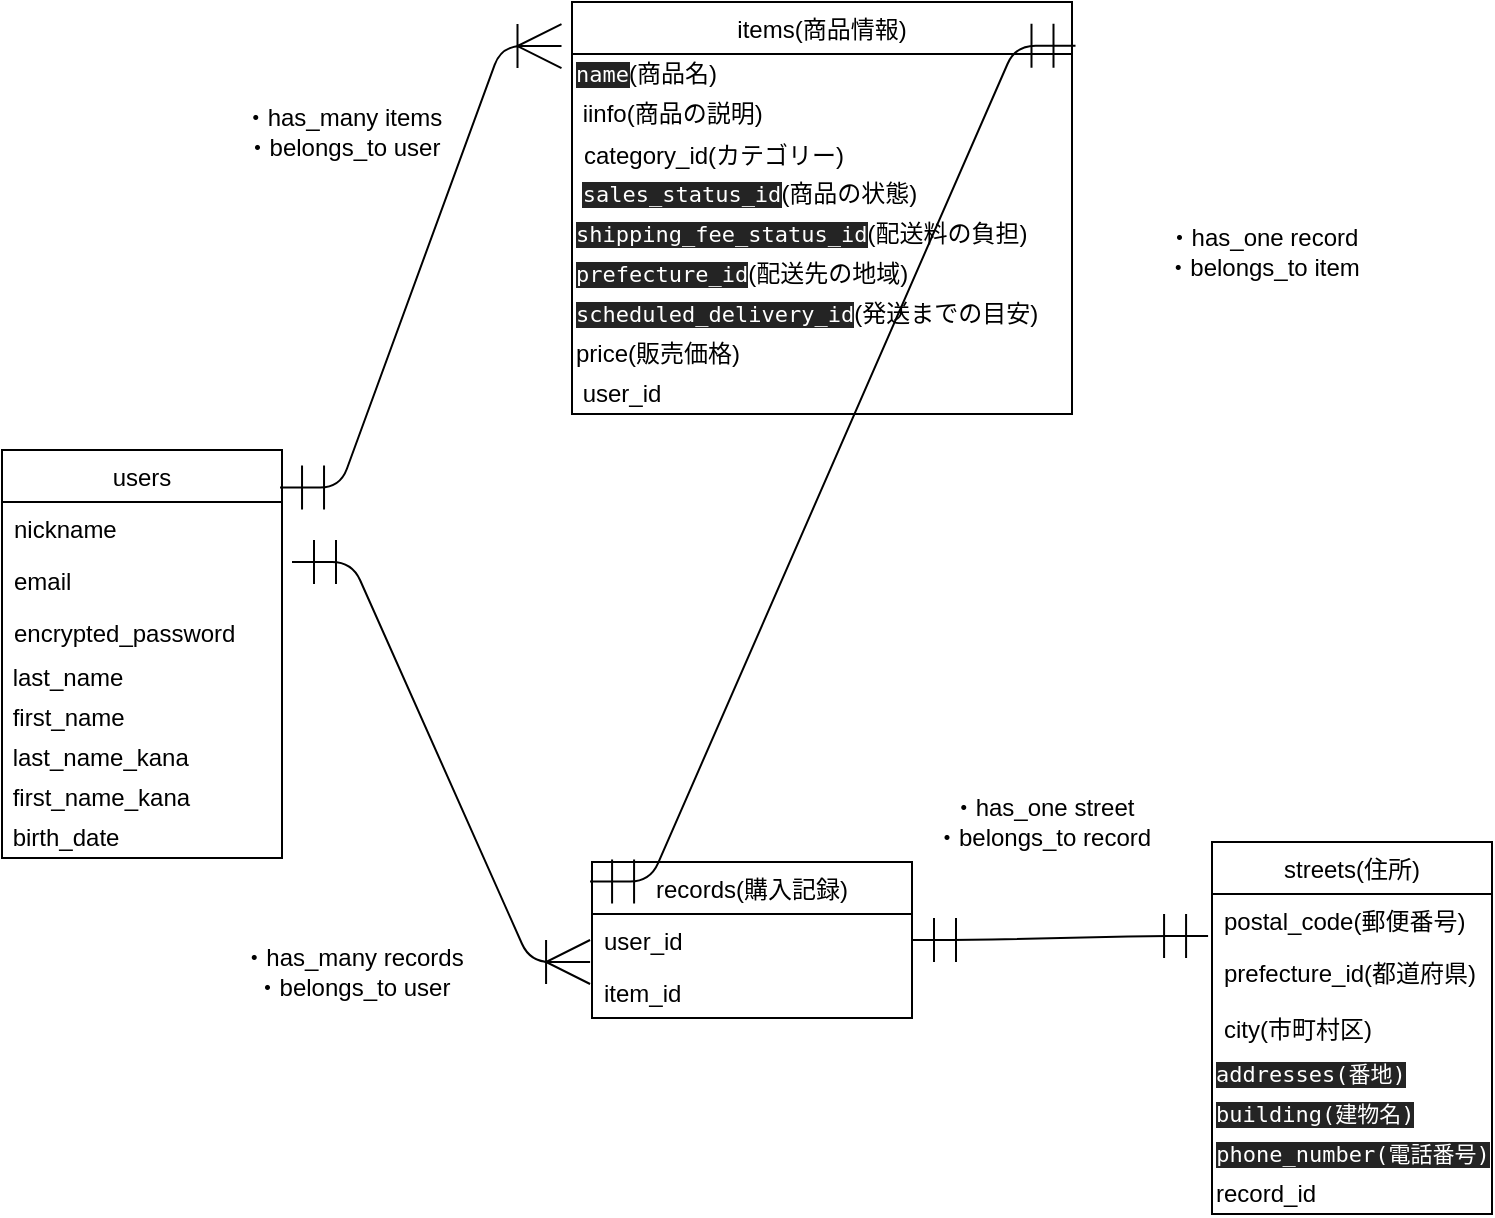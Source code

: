 <mxfile version="13.6.5">
    <diagram id="XwZHdghfiyvHQSKYb_OS" name="ページ1">
        <mxGraphModel dx="968" dy="731" grid="1" gridSize="10" guides="1" tooltips="1" connect="1" arrows="1" fold="1" page="1" pageScale="1" pageWidth="827" pageHeight="1169" math="0" shadow="0">
            <root>
                <mxCell id="0"/>
                <mxCell id="1" parent="0"/>
                <mxCell id="44" value="" style="edgeStyle=entityRelationEdgeStyle;fontSize=12;html=1;endArrow=ERoneToMany;startArrow=ERmandOne;endSize=20;targetPerimeterSpacing=0;startSize=20;exitX=0.993;exitY=0.092;exitDx=0;exitDy=0;exitPerimeter=0;entryX=-0.021;entryY=0.107;entryDx=0;entryDy=0;entryPerimeter=0;" parent="1" source="6" target="11" edge="1">
                    <mxGeometry width="100" height="100" relative="1" as="geometry">
                        <mxPoint x="390" y="370" as="sourcePoint"/>
                        <mxPoint x="310" y="90" as="targetPoint"/>
                    </mxGeometry>
                </mxCell>
                <mxCell id="48" value="" style="edgeStyle=entityRelationEdgeStyle;fontSize=12;html=1;endArrow=ERmandOne;startArrow=ERmandOne;exitX=1.007;exitY=0.106;exitDx=0;exitDy=0;exitPerimeter=0;entryX=-0.006;entryY=0.125;entryDx=0;entryDy=0;entryPerimeter=0;endSize=20;startSize=20;" parent="1" source="11" target="15" edge="1">
                    <mxGeometry width="100" height="100" relative="1" as="geometry">
                        <mxPoint x="390" y="370" as="sourcePoint"/>
                        <mxPoint x="490" y="270" as="targetPoint"/>
                    </mxGeometry>
                </mxCell>
                <mxCell id="52" value="・has_many items&lt;br&gt;・belongs_to user" style="text;html=1;align=center;verticalAlign=middle;resizable=0;points=[];autosize=1;" parent="1" vertex="1">
                    <mxGeometry x="140" y="240" width="110" height="30" as="geometry"/>
                </mxCell>
                <mxCell id="53" value="・has_one record&lt;br&gt;・belongs_to item" style="text;html=1;align=center;verticalAlign=middle;resizable=0;points=[];autosize=1;" parent="1" vertex="1">
                    <mxGeometry x="600" y="300" width="110" height="30" as="geometry"/>
                </mxCell>
                <mxCell id="55" value="・has_one street&lt;br&gt;・belongs_to record" style="text;html=1;align=center;verticalAlign=middle;resizable=0;points=[];autosize=1;" parent="1" vertex="1">
                    <mxGeometry x="485" y="585" width="120" height="30" as="geometry"/>
                </mxCell>
                <mxCell id="11" value="items(商品情報)" style="swimlane;fontStyle=0;childLayout=stackLayout;horizontal=1;startSize=26;fillColor=none;horizontalStack=0;resizeParent=1;resizeParentMax=0;resizeLast=0;collapsible=1;marginBottom=0;" parent="1" vertex="1">
                    <mxGeometry x="310" y="190" width="250" height="206" as="geometry"/>
                </mxCell>
                <mxCell id="67" value="&lt;span style=&quot;color: rgb(255 , 255 , 255) ; font-family: &amp;#34;menlo&amp;#34; , monospace ; font-size: 11px ; background-color: rgb(36 , 36 , 36)&quot;&gt;name&lt;/span&gt;(商品名)" style="text;html=1;align=left;verticalAlign=middle;resizable=0;points=[];autosize=1;" parent="11" vertex="1">
                    <mxGeometry y="26" width="250" height="20" as="geometry"/>
                </mxCell>
                <mxCell id="66" value="&amp;nbsp;iinfo(商品の説明)" style="text;html=1;align=left;verticalAlign=middle;resizable=0;points=[];autosize=1;" parent="11" vertex="1">
                    <mxGeometry y="46" width="250" height="20" as="geometry"/>
                </mxCell>
                <mxCell id="14" value="category_id(カテゴリー)" style="text;strokeColor=none;fillColor=none;align=left;verticalAlign=middle;spacingLeft=4;spacingRight=4;overflow=hidden;rotatable=0;points=[[0,0.5],[1,0.5]];portConstraint=eastwest;" parent="11" vertex="1">
                    <mxGeometry y="66" width="250" height="20" as="geometry"/>
                </mxCell>
                <mxCell id="59" value="&amp;nbsp;&lt;span style=&quot;color: rgb(255 , 255 , 255) ; font-family: &amp;#34;menlo&amp;#34; , monospace ; font-size: 11px ; background-color: rgb(36 , 36 , 36)&quot;&gt;sales_status_id&lt;/span&gt;(商品の状態)" style="text;html=1;align=left;verticalAlign=middle;resizable=0;points=[];autosize=1;" parent="11" vertex="1">
                    <mxGeometry y="86" width="250" height="20" as="geometry"/>
                </mxCell>
                <mxCell id="61" value="&lt;span style=&quot;color: rgb(255 , 255 , 255) ; font-family: &amp;#34;menlo&amp;#34; , monospace ; font-size: 11px ; background-color: rgb(36 , 36 , 36)&quot;&gt;shipping_fee_status_id&lt;/span&gt;(配送料の負担)" style="text;html=1;align=left;verticalAlign=middle;resizable=0;points=[];autosize=1;" parent="11" vertex="1">
                    <mxGeometry y="106" width="250" height="20" as="geometry"/>
                </mxCell>
                <mxCell id="62" value="&lt;span style=&quot;color: rgb(255 , 255 , 255) ; font-family: &amp;#34;menlo&amp;#34; , monospace ; font-size: 11px ; background-color: rgb(36 , 36 , 36)&quot;&gt;prefecture_id&lt;/span&gt;(配送先の地域)" style="text;html=1;align=left;verticalAlign=middle;resizable=0;points=[];autosize=1;" parent="11" vertex="1">
                    <mxGeometry y="126" width="250" height="20" as="geometry"/>
                </mxCell>
                <mxCell id="63" value="&lt;span style=&quot;color: rgb(255 , 255 , 255) ; font-family: &amp;#34;menlo&amp;#34; , monospace ; font-size: 11px ; background-color: rgb(36 , 36 , 36)&quot;&gt;scheduled_delivery_id&lt;/span&gt;(発送までの目安)" style="text;html=1;align=left;verticalAlign=middle;resizable=0;points=[];autosize=1;" parent="11" vertex="1">
                    <mxGeometry y="146" width="250" height="20" as="geometry"/>
                </mxCell>
                <mxCell id="68" value="price(販売価格)" style="text;html=1;align=left;verticalAlign=middle;resizable=0;points=[];autosize=1;" parent="11" vertex="1">
                    <mxGeometry y="166" width="250" height="20" as="geometry"/>
                </mxCell>
                <mxCell id="75" value="&amp;nbsp;user_id" style="text;html=1;align=left;verticalAlign=middle;resizable=0;points=[];autosize=1;" parent="11" vertex="1">
                    <mxGeometry y="186" width="250" height="20" as="geometry"/>
                </mxCell>
                <mxCell id="6" value="users" style="swimlane;fontStyle=0;childLayout=stackLayout;horizontal=1;startSize=26;fillColor=none;horizontalStack=0;resizeParent=1;resizeParentMax=0;resizeLast=0;collapsible=1;marginBottom=0;" parent="1" vertex="1">
                    <mxGeometry x="25" y="414" width="140" height="204" as="geometry"/>
                </mxCell>
                <mxCell id="7" value="nickname" style="text;strokeColor=none;fillColor=none;align=left;verticalAlign=top;spacingLeft=4;spacingRight=4;overflow=hidden;rotatable=0;points=[[0,0.5],[1,0.5]];portConstraint=eastwest;" parent="6" vertex="1">
                    <mxGeometry y="26" width="140" height="26" as="geometry"/>
                </mxCell>
                <mxCell id="8" value="email" style="text;strokeColor=none;fillColor=none;align=left;verticalAlign=top;spacingLeft=4;spacingRight=4;overflow=hidden;rotatable=0;points=[[0,0.5],[1,0.5]];portConstraint=eastwest;" parent="6" vertex="1">
                    <mxGeometry y="52" width="140" height="26" as="geometry"/>
                </mxCell>
                <mxCell id="9" value="encrypted_password" style="text;strokeColor=none;fillColor=none;align=left;verticalAlign=top;spacingLeft=4;spacingRight=4;overflow=hidden;rotatable=0;points=[[0,0.5],[1,0.5]];portConstraint=eastwest;" parent="6" vertex="1">
                    <mxGeometry y="78" width="140" height="26" as="geometry"/>
                </mxCell>
                <mxCell id="77" value="&amp;nbsp;last_name" style="text;html=1;align=left;verticalAlign=middle;resizable=0;points=[];autosize=1;" parent="6" vertex="1">
                    <mxGeometry y="104" width="140" height="20" as="geometry"/>
                </mxCell>
                <mxCell id="78" value="&amp;nbsp;first_name" style="text;html=1;align=left;verticalAlign=middle;resizable=0;points=[];autosize=1;" parent="6" vertex="1">
                    <mxGeometry y="124" width="140" height="20" as="geometry"/>
                </mxCell>
                <mxCell id="79" value="&amp;nbsp;last_name_kana" style="text;html=1;align=left;verticalAlign=middle;resizable=0;points=[];autosize=1;" parent="6" vertex="1">
                    <mxGeometry y="144" width="140" height="20" as="geometry"/>
                </mxCell>
                <mxCell id="80" value="&amp;nbsp;first_name_kana" style="text;html=1;align=left;verticalAlign=middle;resizable=0;points=[];autosize=1;" parent="6" vertex="1">
                    <mxGeometry y="164" width="140" height="20" as="geometry"/>
                </mxCell>
                <mxCell id="81" value="&amp;nbsp;birth_date" style="text;html=1;align=left;verticalAlign=middle;resizable=0;points=[];autosize=1;" parent="6" vertex="1">
                    <mxGeometry y="184" width="140" height="20" as="geometry"/>
                </mxCell>
                <mxCell id="73" value="" style="edgeStyle=entityRelationEdgeStyle;fontSize=12;html=1;endArrow=ERoneToMany;startArrow=ERmandOne;endSize=20;targetPerimeterSpacing=0;startSize=20;entryX=-0.006;entryY=-0.077;entryDx=0;entryDy=0;entryPerimeter=0;" parent="1" target="17" edge="1">
                    <mxGeometry width="100" height="100" relative="1" as="geometry">
                        <mxPoint x="170" y="470" as="sourcePoint"/>
                        <mxPoint x="660" y="510" as="targetPoint"/>
                    </mxGeometry>
                </mxCell>
                <mxCell id="74" value="・has_many records&lt;br&gt;・belongs_to user" style="text;html=1;align=center;verticalAlign=middle;resizable=0;points=[];autosize=1;" parent="1" vertex="1">
                    <mxGeometry x="135" y="660" width="130" height="30" as="geometry"/>
                </mxCell>
                <mxCell id="15" value="records(購入記録)" style="swimlane;fontStyle=0;childLayout=stackLayout;horizontal=1;startSize=26;fillColor=none;horizontalStack=0;resizeParent=1;resizeParentMax=0;resizeLast=0;collapsible=1;marginBottom=0;" parent="1" vertex="1">
                    <mxGeometry x="320" y="620" width="160" height="78" as="geometry"/>
                </mxCell>
                <mxCell id="16" value="user_id" style="text;strokeColor=none;fillColor=none;align=left;verticalAlign=top;spacingLeft=4;spacingRight=4;overflow=hidden;rotatable=0;points=[[0,0.5],[1,0.5]];portConstraint=eastwest;" parent="15" vertex="1">
                    <mxGeometry y="26" width="160" height="26" as="geometry"/>
                </mxCell>
                <mxCell id="17" value="item_id" style="text;strokeColor=none;fillColor=none;align=left;verticalAlign=top;spacingLeft=4;spacingRight=4;overflow=hidden;rotatable=0;points=[[0,0.5],[1,0.5]];portConstraint=eastwest;" parent="15" vertex="1">
                    <mxGeometry y="52" width="160" height="26" as="geometry"/>
                </mxCell>
                <mxCell id="76" value="" style="edgeStyle=entityRelationEdgeStyle;fontSize=12;html=1;endArrow=ERmandOne;startArrow=ERmandOne;exitX=1;exitY=0.5;exitDx=0;exitDy=0;entryX=-0.014;entryY=0.808;entryDx=0;entryDy=0;entryPerimeter=0;endSize=20;startSize=20;" parent="1" source="16" target="20" edge="1">
                    <mxGeometry width="100" height="100" relative="1" as="geometry">
                        <mxPoint x="571.75" y="221.836" as="sourcePoint"/>
                        <mxPoint x="329.04" y="639.75" as="targetPoint"/>
                    </mxGeometry>
                </mxCell>
                <mxCell id="19" value="streets(住所)" style="swimlane;fontStyle=0;childLayout=stackLayout;horizontal=1;startSize=26;fillColor=none;horizontalStack=0;resizeParent=1;resizeParentMax=0;resizeLast=0;collapsible=1;marginBottom=0;" parent="1" vertex="1">
                    <mxGeometry x="630" y="610" width="140" height="186" as="geometry"/>
                </mxCell>
                <mxCell id="20" value="postal_code(郵便番号)" style="text;strokeColor=none;fillColor=none;align=left;verticalAlign=top;spacingLeft=4;spacingRight=4;overflow=hidden;rotatable=0;points=[[0,0.5],[1,0.5]];portConstraint=eastwest;" parent="19" vertex="1">
                    <mxGeometry y="26" width="140" height="26" as="geometry"/>
                </mxCell>
                <mxCell id="21" value="prefecture_id(都道府県)" style="text;strokeColor=none;fillColor=none;align=left;verticalAlign=top;spacingLeft=4;spacingRight=4;overflow=hidden;rotatable=0;points=[[0,0.5],[1,0.5]];portConstraint=eastwest;" parent="19" vertex="1">
                    <mxGeometry y="52" width="140" height="28" as="geometry"/>
                </mxCell>
                <mxCell id="22" value="city(市町村区)" style="text;strokeColor=none;fillColor=none;align=left;verticalAlign=top;spacingLeft=4;spacingRight=4;overflow=hidden;rotatable=0;points=[[0,0.5],[1,0.5]];portConstraint=eastwest;" parent="19" vertex="1">
                    <mxGeometry y="80" width="140" height="26" as="geometry"/>
                </mxCell>
                <mxCell id="69" value="&lt;span style=&quot;color: rgb(255, 255, 255); font-family: menlo, monospace; font-size: 11px; background-color: rgb(36, 36, 36);&quot;&gt;addresses(番地)&lt;/span&gt;" style="text;html=1;align=left;verticalAlign=middle;resizable=0;points=[];autosize=1;" parent="19" vertex="1">
                    <mxGeometry y="106" width="140" height="20" as="geometry"/>
                </mxCell>
                <mxCell id="70" value="&lt;span style=&quot;color: rgb(255, 255, 255); font-family: menlo, monospace; font-size: 11px; background-color: rgb(36, 36, 36);&quot;&gt;building(建物名)&lt;/span&gt;" style="text;html=1;align=left;verticalAlign=middle;resizable=0;points=[];autosize=1;" parent="19" vertex="1">
                    <mxGeometry y="126" width="140" height="20" as="geometry"/>
                </mxCell>
                <mxCell id="71" value="&lt;span style=&quot;color: rgb(255 , 255 , 255) ; font-family: &amp;#34;menlo&amp;#34; , monospace ; font-size: 11px ; text-align: left ; background-color: rgb(36 , 36 , 36)&quot;&gt;phone_number(電話番号)&lt;/span&gt;" style="text;html=1;align=center;verticalAlign=middle;resizable=0;points=[];autosize=1;" parent="19" vertex="1">
                    <mxGeometry y="146" width="140" height="20" as="geometry"/>
                </mxCell>
                <mxCell id="82" value="record_id" style="text;html=1;align=left;verticalAlign=middle;resizable=0;points=[];autosize=1;" parent="19" vertex="1">
                    <mxGeometry y="166" width="140" height="20" as="geometry"/>
                </mxCell>
            </root>
        </mxGraphModel>
    </diagram>
</mxfile>